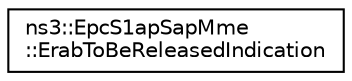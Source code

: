 digraph "Graphical Class Hierarchy"
{
 // LATEX_PDF_SIZE
  edge [fontname="Helvetica",fontsize="10",labelfontname="Helvetica",labelfontsize="10"];
  node [fontname="Helvetica",fontsize="10",shape=record];
  rankdir="LR";
  Node0 [label="ns3::EpcS1apSapMme\l::ErabToBeReleasedIndication",height=0.2,width=0.4,color="black", fillcolor="white", style="filled",URL="$structns3_1_1_epc_s1ap_sap_mme_1_1_erab_to_be_released_indication.html",tooltip="E-RAB Release Indication Item IEs, 3GPP TS 36.413 version 9.8.0 section 9.1.3.7."];
}
